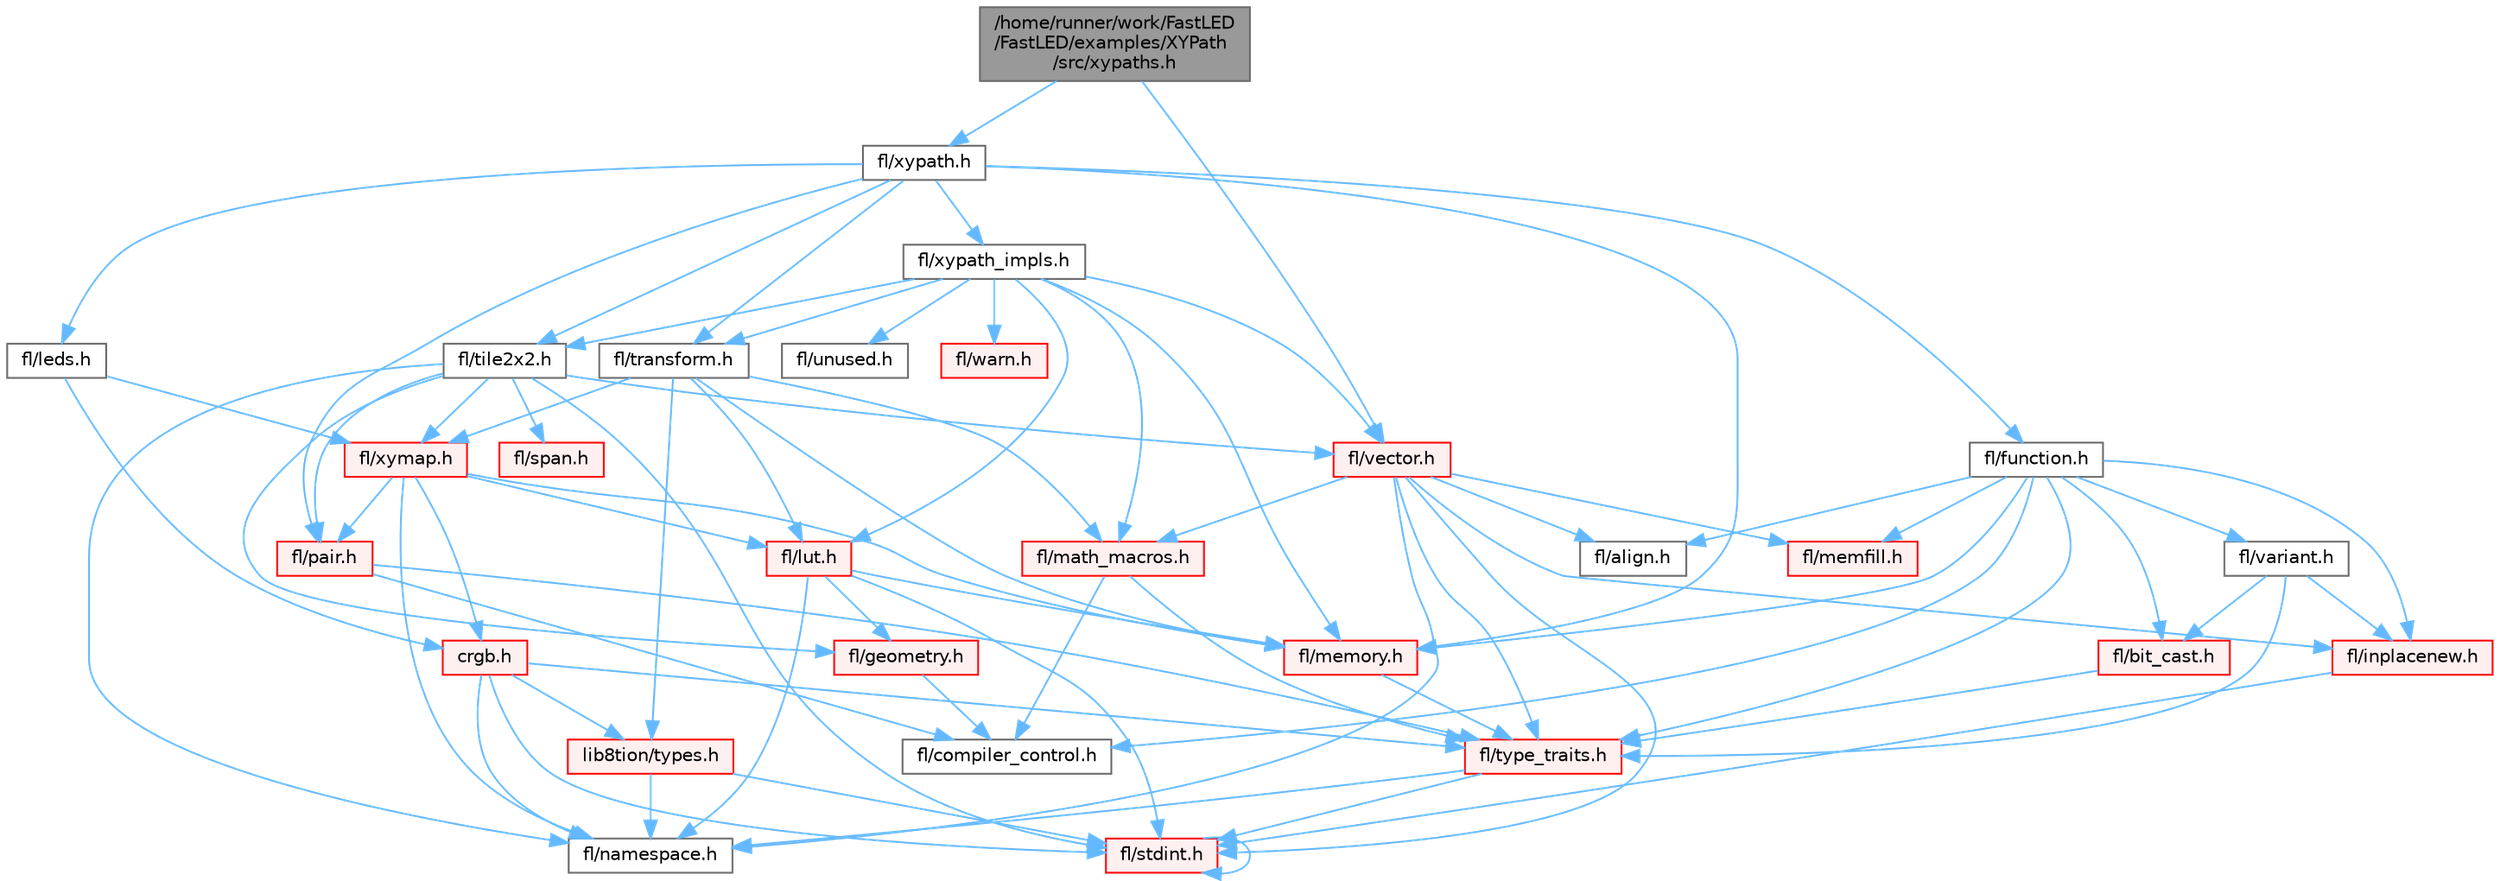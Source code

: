 digraph "/home/runner/work/FastLED/FastLED/examples/XYPath/src/xypaths.h"
{
 // INTERACTIVE_SVG=YES
 // LATEX_PDF_SIZE
  bgcolor="transparent";
  edge [fontname=Helvetica,fontsize=10,labelfontname=Helvetica,labelfontsize=10];
  node [fontname=Helvetica,fontsize=10,shape=box,height=0.2,width=0.4];
  Node1 [id="Node000001",label="/home/runner/work/FastLED\l/FastLED/examples/XYPath\l/src/xypaths.h",height=0.2,width=0.4,color="gray40", fillcolor="grey60", style="filled", fontcolor="black",tooltip=" "];
  Node1 -> Node2 [id="edge1_Node000001_Node000002",color="steelblue1",style="solid",tooltip=" "];
  Node2 [id="Node000002",label="fl/xypath.h",height=0.2,width=0.4,color="grey40", fillcolor="white", style="filled",URL="$d5/df2/xypath_8h.html",tooltip=" "];
  Node2 -> Node3 [id="edge2_Node000002_Node000003",color="steelblue1",style="solid",tooltip=" "];
  Node3 [id="Node000003",label="fl/function.h",height=0.2,width=0.4,color="grey40", fillcolor="white", style="filled",URL="$dd/d67/function_8h.html",tooltip=" "];
  Node3 -> Node4 [id="edge3_Node000003_Node000004",color="steelblue1",style="solid",tooltip=" "];
  Node4 [id="Node000004",label="fl/memory.h",height=0.2,width=0.4,color="red", fillcolor="#FFF0F0", style="filled",URL="$dc/d18/memory_8h.html",tooltip=" "];
  Node4 -> Node9 [id="edge4_Node000004_Node000009",color="steelblue1",style="solid",tooltip=" "];
  Node9 [id="Node000009",label="fl/type_traits.h",height=0.2,width=0.4,color="red", fillcolor="#FFF0F0", style="filled",URL="$df/d63/type__traits_8h.html",tooltip=" "];
  Node9 -> Node13 [id="edge5_Node000009_Node000013",color="steelblue1",style="solid",tooltip=" "];
  Node13 [id="Node000013",label="fl/stdint.h",height=0.2,width=0.4,color="red", fillcolor="#FFF0F0", style="filled",URL="$df/dd8/stdint_8h.html",tooltip=" "];
  Node13 -> Node13 [id="edge6_Node000013_Node000013",color="steelblue1",style="solid",tooltip=" "];
  Node9 -> Node6 [id="edge7_Node000009_Node000006",color="steelblue1",style="solid",tooltip=" "];
  Node6 [id="Node000006",label="fl/namespace.h",height=0.2,width=0.4,color="grey40", fillcolor="white", style="filled",URL="$df/d2a/namespace_8h.html",tooltip="Implements the FastLED namespace macros."];
  Node3 -> Node9 [id="edge8_Node000003_Node000009",color="steelblue1",style="solid",tooltip=" "];
  Node3 -> Node23 [id="edge9_Node000003_Node000023",color="steelblue1",style="solid",tooltip=" "];
  Node23 [id="Node000023",label="fl/compiler_control.h",height=0.2,width=0.4,color="grey40", fillcolor="white", style="filled",URL="$d4/d54/compiler__control_8h.html",tooltip=" "];
  Node3 -> Node26 [id="edge10_Node000003_Node000026",color="steelblue1",style="solid",tooltip=" "];
  Node26 [id="Node000026",label="fl/variant.h",height=0.2,width=0.4,color="grey40", fillcolor="white", style="filled",URL="$d6/d10/variant_8h.html",tooltip=" "];
  Node26 -> Node27 [id="edge11_Node000026_Node000027",color="steelblue1",style="solid",tooltip=" "];
  Node27 [id="Node000027",label="fl/inplacenew.h",height=0.2,width=0.4,color="red", fillcolor="#FFF0F0", style="filled",URL="$db/d36/inplacenew_8h.html",tooltip=" "];
  Node27 -> Node13 [id="edge12_Node000027_Node000013",color="steelblue1",style="solid",tooltip=" "];
  Node26 -> Node9 [id="edge13_Node000026_Node000009",color="steelblue1",style="solid",tooltip=" "];
  Node26 -> Node28 [id="edge14_Node000026_Node000028",color="steelblue1",style="solid",tooltip=" "];
  Node28 [id="Node000028",label="fl/bit_cast.h",height=0.2,width=0.4,color="red", fillcolor="#FFF0F0", style="filled",URL="$df/d72/bit__cast_8h.html",tooltip=" "];
  Node28 -> Node9 [id="edge15_Node000028_Node000009",color="steelblue1",style="solid",tooltip=" "];
  Node3 -> Node35 [id="edge16_Node000003_Node000035",color="steelblue1",style="solid",tooltip=" "];
  Node35 [id="Node000035",label="fl/memfill.h",height=0.2,width=0.4,color="red", fillcolor="#FFF0F0", style="filled",URL="$d0/dda/memfill_8h.html",tooltip=" "];
  Node3 -> Node27 [id="edge17_Node000003_Node000027",color="steelblue1",style="solid",tooltip=" "];
  Node3 -> Node28 [id="edge18_Node000003_Node000028",color="steelblue1",style="solid",tooltip=" "];
  Node3 -> Node41 [id="edge19_Node000003_Node000041",color="steelblue1",style="solid",tooltip=" "];
  Node41 [id="Node000041",label="fl/align.h",height=0.2,width=0.4,color="grey40", fillcolor="white", style="filled",URL="$d1/ddf/align_8h.html",tooltip=" "];
  Node2 -> Node53 [id="edge20_Node000002_Node000053",color="steelblue1",style="solid",tooltip=" "];
  Node53 [id="Node000053",label="fl/leds.h",height=0.2,width=0.4,color="grey40", fillcolor="white", style="filled",URL="$da/d78/leds_8h.html",tooltip=" "];
  Node53 -> Node54 [id="edge21_Node000053_Node000054",color="steelblue1",style="solid",tooltip=" "];
  Node54 [id="Node000054",label="crgb.h",height=0.2,width=0.4,color="red", fillcolor="#FFF0F0", style="filled",URL="$db/dd1/crgb_8h.html",tooltip="Defines the red, green, and blue (RGB) pixel struct."];
  Node54 -> Node13 [id="edge22_Node000054_Node000013",color="steelblue1",style="solid",tooltip=" "];
  Node54 -> Node6 [id="edge23_Node000054_Node000006",color="steelblue1",style="solid",tooltip=" "];
  Node54 -> Node58 [id="edge24_Node000054_Node000058",color="steelblue1",style="solid",tooltip=" "];
  Node58 [id="Node000058",label="lib8tion/types.h",height=0.2,width=0.4,color="red", fillcolor="#FFF0F0", style="filled",URL="$d9/ddf/lib8tion_2types_8h.html",tooltip="Defines fractional types used for lib8tion functions."];
  Node58 -> Node13 [id="edge25_Node000058_Node000013",color="steelblue1",style="solid",tooltip=" "];
  Node58 -> Node6 [id="edge26_Node000058_Node000006",color="steelblue1",style="solid",tooltip=" "];
  Node54 -> Node9 [id="edge27_Node000054_Node000009",color="steelblue1",style="solid",tooltip=" "];
  Node53 -> Node62 [id="edge28_Node000053_Node000062",color="steelblue1",style="solid",tooltip=" "];
  Node62 [id="Node000062",label="fl/xymap.h",height=0.2,width=0.4,color="red", fillcolor="#FFF0F0", style="filled",URL="$da/d61/xymap_8h.html",tooltip=" "];
  Node62 -> Node6 [id="edge29_Node000062_Node000006",color="steelblue1",style="solid",tooltip=" "];
  Node62 -> Node63 [id="edge30_Node000062_Node000063",color="steelblue1",style="solid",tooltip=" "];
  Node63 [id="Node000063",label="fl/pair.h",height=0.2,width=0.4,color="red", fillcolor="#FFF0F0", style="filled",URL="$d3/d41/pair_8h.html",tooltip=" "];
  Node63 -> Node23 [id="edge31_Node000063_Node000023",color="steelblue1",style="solid",tooltip=" "];
  Node63 -> Node9 [id="edge32_Node000063_Node000009",color="steelblue1",style="solid",tooltip=" "];
  Node62 -> Node54 [id="edge33_Node000062_Node000054",color="steelblue1",style="solid",tooltip=" "];
  Node62 -> Node64 [id="edge34_Node000062_Node000064",color="steelblue1",style="solid",tooltip=" "];
  Node64 [id="Node000064",label="fl/lut.h",height=0.2,width=0.4,color="red", fillcolor="#FFF0F0", style="filled",URL="$db/d54/lut_8h.html",tooltip=" "];
  Node64 -> Node4 [id="edge35_Node000064_Node000004",color="steelblue1",style="solid",tooltip=" "];
  Node64 -> Node13 [id="edge36_Node000064_Node000013",color="steelblue1",style="solid",tooltip=" "];
  Node64 -> Node16 [id="edge37_Node000064_Node000016",color="steelblue1",style="solid",tooltip=" "];
  Node16 [id="Node000016",label="fl/geometry.h",height=0.2,width=0.4,color="red", fillcolor="#FFF0F0", style="filled",URL="$d4/d67/geometry_8h.html",tooltip=" "];
  Node16 -> Node23 [id="edge38_Node000016_Node000023",color="steelblue1",style="solid",tooltip=" "];
  Node64 -> Node6 [id="edge39_Node000064_Node000006",color="steelblue1",style="solid",tooltip=" "];
  Node62 -> Node4 [id="edge40_Node000062_Node000004",color="steelblue1",style="solid",tooltip=" "];
  Node2 -> Node63 [id="edge41_Node000002_Node000063",color="steelblue1",style="solid",tooltip=" "];
  Node2 -> Node4 [id="edge42_Node000002_Node000004",color="steelblue1",style="solid",tooltip=" "];
  Node2 -> Node66 [id="edge43_Node000002_Node000066",color="steelblue1",style="solid",tooltip=" "];
  Node66 [id="Node000066",label="fl/tile2x2.h",height=0.2,width=0.4,color="grey40", fillcolor="white", style="filled",URL="$d2/db4/tile2x2_8h.html",tooltip=" "];
  Node66 -> Node13 [id="edge44_Node000066_Node000013",color="steelblue1",style="solid",tooltip=" "];
  Node66 -> Node16 [id="edge45_Node000066_Node000016",color="steelblue1",style="solid",tooltip=" "];
  Node66 -> Node6 [id="edge46_Node000066_Node000006",color="steelblue1",style="solid",tooltip=" "];
  Node66 -> Node63 [id="edge47_Node000066_Node000063",color="steelblue1",style="solid",tooltip=" "];
  Node66 -> Node42 [id="edge48_Node000066_Node000042",color="steelblue1",style="solid",tooltip=" "];
  Node42 [id="Node000042",label="fl/span.h",height=0.2,width=0.4,color="red", fillcolor="#FFF0F0", style="filled",URL="$d4/d7a/span_8h.html",tooltip=" "];
  Node66 -> Node62 [id="edge49_Node000066_Node000062",color="steelblue1",style="solid",tooltip=" "];
  Node66 -> Node29 [id="edge50_Node000066_Node000029",color="steelblue1",style="solid",tooltip=" "];
  Node29 [id="Node000029",label="fl/vector.h",height=0.2,width=0.4,color="red", fillcolor="#FFF0F0", style="filled",URL="$d6/d68/vector_8h.html",tooltip=" "];
  Node29 -> Node13 [id="edge51_Node000029_Node000013",color="steelblue1",style="solid",tooltip=" "];
  Node29 -> Node22 [id="edge52_Node000029_Node000022",color="steelblue1",style="solid",tooltip=" "];
  Node22 [id="Node000022",label="fl/math_macros.h",height=0.2,width=0.4,color="red", fillcolor="#FFF0F0", style="filled",URL="$d8/db8/math__macros_8h.html",tooltip=" "];
  Node22 -> Node23 [id="edge53_Node000022_Node000023",color="steelblue1",style="solid",tooltip=" "];
  Node22 -> Node9 [id="edge54_Node000022_Node000009",color="steelblue1",style="solid",tooltip=" "];
  Node29 -> Node35 [id="edge55_Node000029_Node000035",color="steelblue1",style="solid",tooltip=" "];
  Node29 -> Node6 [id="edge56_Node000029_Node000006",color="steelblue1",style="solid",tooltip=" "];
  Node29 -> Node9 [id="edge57_Node000029_Node000009",color="steelblue1",style="solid",tooltip=" "];
  Node29 -> Node27 [id="edge58_Node000029_Node000027",color="steelblue1",style="solid",tooltip=" "];
  Node29 -> Node41 [id="edge59_Node000029_Node000041",color="steelblue1",style="solid",tooltip=" "];
  Node2 -> Node67 [id="edge60_Node000002_Node000067",color="steelblue1",style="solid",tooltip=" "];
  Node67 [id="Node000067",label="fl/transform.h",height=0.2,width=0.4,color="grey40", fillcolor="white", style="filled",URL="$d2/d80/transform_8h.html",tooltip=" "];
  Node67 -> Node64 [id="edge61_Node000067_Node000064",color="steelblue1",style="solid",tooltip=" "];
  Node67 -> Node22 [id="edge62_Node000067_Node000022",color="steelblue1",style="solid",tooltip=" "];
  Node67 -> Node4 [id="edge63_Node000067_Node000004",color="steelblue1",style="solid",tooltip=" "];
  Node67 -> Node62 [id="edge64_Node000067_Node000062",color="steelblue1",style="solid",tooltip=" "];
  Node67 -> Node58 [id="edge65_Node000067_Node000058",color="steelblue1",style="solid",tooltip=" "];
  Node2 -> Node68 [id="edge66_Node000002_Node000068",color="steelblue1",style="solid",tooltip=" "];
  Node68 [id="Node000068",label="fl/xypath_impls.h",height=0.2,width=0.4,color="grey40", fillcolor="white", style="filled",URL="$d8/d5f/xypath__impls_8h.html",tooltip=" "];
  Node68 -> Node64 [id="edge67_Node000068_Node000064",color="steelblue1",style="solid",tooltip=" "];
  Node68 -> Node22 [id="edge68_Node000068_Node000022",color="steelblue1",style="solid",tooltip=" "];
  Node68 -> Node4 [id="edge69_Node000068_Node000004",color="steelblue1",style="solid",tooltip=" "];
  Node68 -> Node66 [id="edge70_Node000068_Node000066",color="steelblue1",style="solid",tooltip=" "];
  Node68 -> Node67 [id="edge71_Node000068_Node000067",color="steelblue1",style="solid",tooltip=" "];
  Node68 -> Node38 [id="edge72_Node000068_Node000038",color="steelblue1",style="solid",tooltip=" "];
  Node38 [id="Node000038",label="fl/unused.h",height=0.2,width=0.4,color="grey40", fillcolor="white", style="filled",URL="$d8/d4b/unused_8h.html",tooltip=" "];
  Node68 -> Node29 [id="edge73_Node000068_Node000029",color="steelblue1",style="solid",tooltip=" "];
  Node68 -> Node69 [id="edge74_Node000068_Node000069",color="steelblue1",style="solid",tooltip=" "];
  Node69 [id="Node000069",label="fl/warn.h",height=0.2,width=0.4,color="red", fillcolor="#FFF0F0", style="filled",URL="$de/d77/warn_8h.html",tooltip=" "];
  Node1 -> Node29 [id="edge75_Node000001_Node000029",color="steelblue1",style="solid",tooltip=" "];
}
